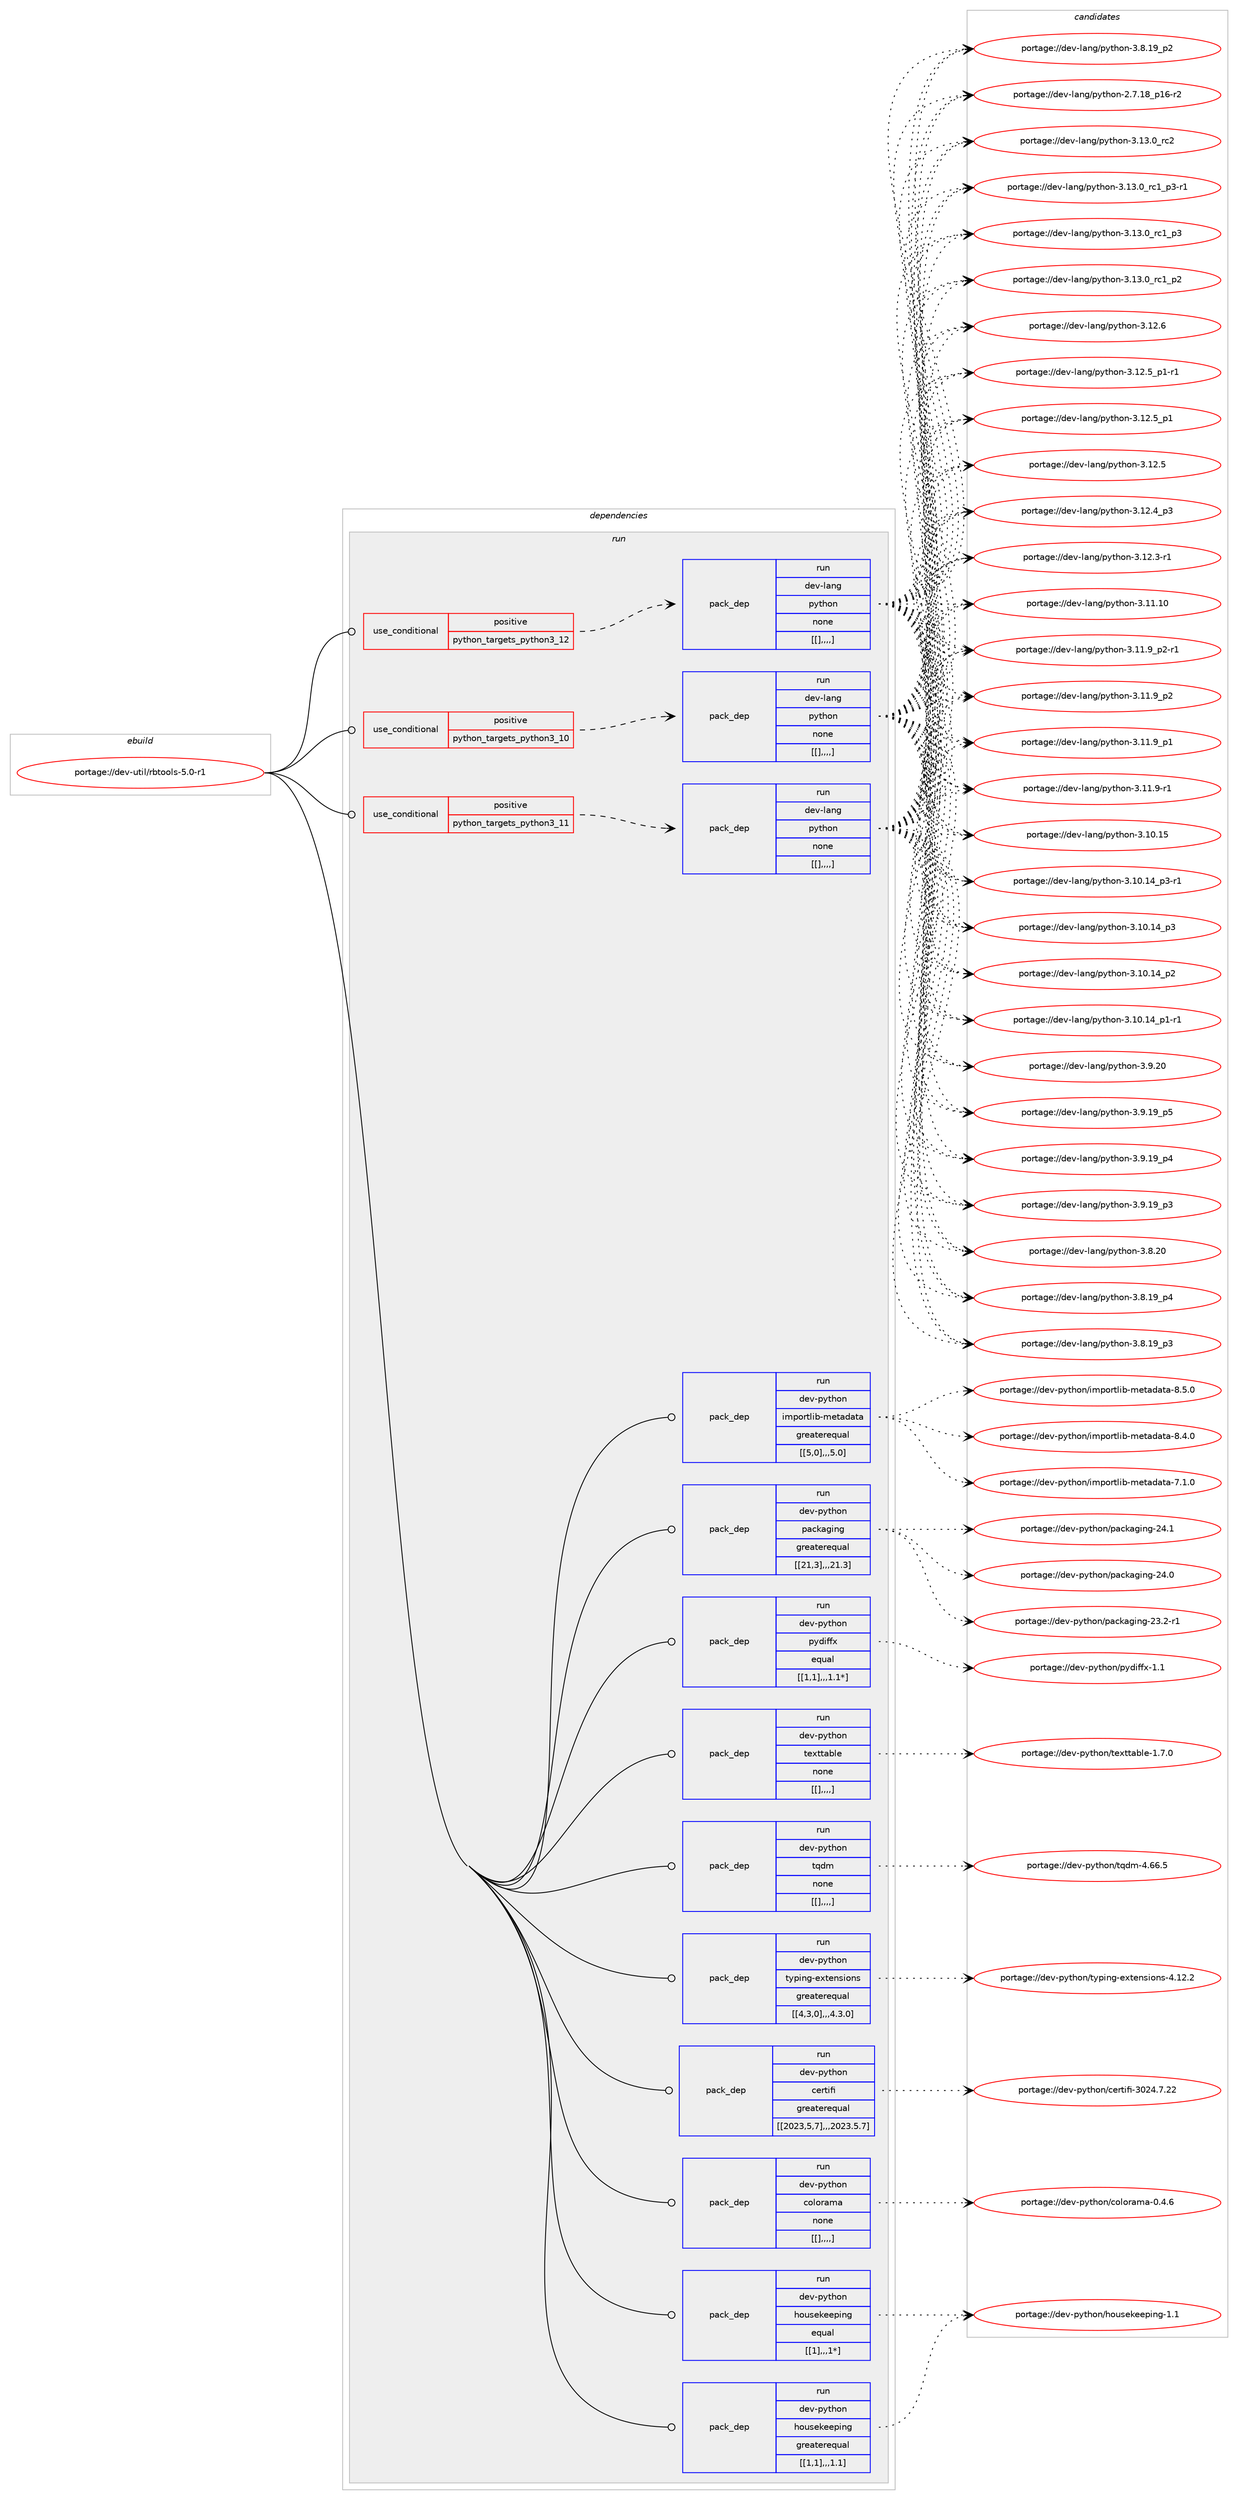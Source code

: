digraph prolog {

# *************
# Graph options
# *************

newrank=true;
concentrate=true;
compound=true;
graph [rankdir=LR,fontname=Helvetica,fontsize=10,ranksep=1.5];#, ranksep=2.5, nodesep=0.2];
edge  [arrowhead=vee];
node  [fontname=Helvetica,fontsize=10];

# **********
# The ebuild
# **********

subgraph cluster_leftcol {
color=gray;
label=<<i>ebuild</i>>;
id [label="portage://dev-util/rbtools-5.0-r1", color=red, width=4, href="../dev-util/rbtools-5.0-r1.svg"];
}

# ****************
# The dependencies
# ****************

subgraph cluster_midcol {
color=gray;
label=<<i>dependencies</i>>;
subgraph cluster_compile {
fillcolor="#eeeeee";
style=filled;
label=<<i>compile</i>>;
}
subgraph cluster_compileandrun {
fillcolor="#eeeeee";
style=filled;
label=<<i>compile and run</i>>;
}
subgraph cluster_run {
fillcolor="#eeeeee";
style=filled;
label=<<i>run</i>>;
subgraph cond63398 {
dependency222845 [label=<<TABLE BORDER="0" CELLBORDER="1" CELLSPACING="0" CELLPADDING="4"><TR><TD ROWSPAN="3" CELLPADDING="10">use_conditional</TD></TR><TR><TD>positive</TD></TR><TR><TD>python_targets_python3_10</TD></TR></TABLE>>, shape=none, color=red];
subgraph pack158014 {
dependency222846 [label=<<TABLE BORDER="0" CELLBORDER="1" CELLSPACING="0" CELLPADDING="4" WIDTH="220"><TR><TD ROWSPAN="6" CELLPADDING="30">pack_dep</TD></TR><TR><TD WIDTH="110">run</TD></TR><TR><TD>dev-lang</TD></TR><TR><TD>python</TD></TR><TR><TD>none</TD></TR><TR><TD>[[],,,,]</TD></TR></TABLE>>, shape=none, color=blue];
}
dependency222845:e -> dependency222846:w [weight=20,style="dashed",arrowhead="vee"];
}
id:e -> dependency222845:w [weight=20,style="solid",arrowhead="odot"];
subgraph cond63399 {
dependency222847 [label=<<TABLE BORDER="0" CELLBORDER="1" CELLSPACING="0" CELLPADDING="4"><TR><TD ROWSPAN="3" CELLPADDING="10">use_conditional</TD></TR><TR><TD>positive</TD></TR><TR><TD>python_targets_python3_11</TD></TR></TABLE>>, shape=none, color=red];
subgraph pack158015 {
dependency222848 [label=<<TABLE BORDER="0" CELLBORDER="1" CELLSPACING="0" CELLPADDING="4" WIDTH="220"><TR><TD ROWSPAN="6" CELLPADDING="30">pack_dep</TD></TR><TR><TD WIDTH="110">run</TD></TR><TR><TD>dev-lang</TD></TR><TR><TD>python</TD></TR><TR><TD>none</TD></TR><TR><TD>[[],,,,]</TD></TR></TABLE>>, shape=none, color=blue];
}
dependency222847:e -> dependency222848:w [weight=20,style="dashed",arrowhead="vee"];
}
id:e -> dependency222847:w [weight=20,style="solid",arrowhead="odot"];
subgraph cond63400 {
dependency222849 [label=<<TABLE BORDER="0" CELLBORDER="1" CELLSPACING="0" CELLPADDING="4"><TR><TD ROWSPAN="3" CELLPADDING="10">use_conditional</TD></TR><TR><TD>positive</TD></TR><TR><TD>python_targets_python3_12</TD></TR></TABLE>>, shape=none, color=red];
subgraph pack158016 {
dependency222850 [label=<<TABLE BORDER="0" CELLBORDER="1" CELLSPACING="0" CELLPADDING="4" WIDTH="220"><TR><TD ROWSPAN="6" CELLPADDING="30">pack_dep</TD></TR><TR><TD WIDTH="110">run</TD></TR><TR><TD>dev-lang</TD></TR><TR><TD>python</TD></TR><TR><TD>none</TD></TR><TR><TD>[[],,,,]</TD></TR></TABLE>>, shape=none, color=blue];
}
dependency222849:e -> dependency222850:w [weight=20,style="dashed",arrowhead="vee"];
}
id:e -> dependency222849:w [weight=20,style="solid",arrowhead="odot"];
subgraph pack158017 {
dependency222851 [label=<<TABLE BORDER="0" CELLBORDER="1" CELLSPACING="0" CELLPADDING="4" WIDTH="220"><TR><TD ROWSPAN="6" CELLPADDING="30">pack_dep</TD></TR><TR><TD WIDTH="110">run</TD></TR><TR><TD>dev-python</TD></TR><TR><TD>certifi</TD></TR><TR><TD>greaterequal</TD></TR><TR><TD>[[2023,5,7],,,2023.5.7]</TD></TR></TABLE>>, shape=none, color=blue];
}
id:e -> dependency222851:w [weight=20,style="solid",arrowhead="odot"];
subgraph pack158018 {
dependency222852 [label=<<TABLE BORDER="0" CELLBORDER="1" CELLSPACING="0" CELLPADDING="4" WIDTH="220"><TR><TD ROWSPAN="6" CELLPADDING="30">pack_dep</TD></TR><TR><TD WIDTH="110">run</TD></TR><TR><TD>dev-python</TD></TR><TR><TD>colorama</TD></TR><TR><TD>none</TD></TR><TR><TD>[[],,,,]</TD></TR></TABLE>>, shape=none, color=blue];
}
id:e -> dependency222852:w [weight=20,style="solid",arrowhead="odot"];
subgraph pack158019 {
dependency222853 [label=<<TABLE BORDER="0" CELLBORDER="1" CELLSPACING="0" CELLPADDING="4" WIDTH="220"><TR><TD ROWSPAN="6" CELLPADDING="30">pack_dep</TD></TR><TR><TD WIDTH="110">run</TD></TR><TR><TD>dev-python</TD></TR><TR><TD>housekeeping</TD></TR><TR><TD>equal</TD></TR><TR><TD>[[1],,,1*]</TD></TR></TABLE>>, shape=none, color=blue];
}
id:e -> dependency222853:w [weight=20,style="solid",arrowhead="odot"];
subgraph pack158020 {
dependency222854 [label=<<TABLE BORDER="0" CELLBORDER="1" CELLSPACING="0" CELLPADDING="4" WIDTH="220"><TR><TD ROWSPAN="6" CELLPADDING="30">pack_dep</TD></TR><TR><TD WIDTH="110">run</TD></TR><TR><TD>dev-python</TD></TR><TR><TD>housekeeping</TD></TR><TR><TD>greaterequal</TD></TR><TR><TD>[[1,1],,,1.1]</TD></TR></TABLE>>, shape=none, color=blue];
}
id:e -> dependency222854:w [weight=20,style="solid",arrowhead="odot"];
subgraph pack158021 {
dependency222855 [label=<<TABLE BORDER="0" CELLBORDER="1" CELLSPACING="0" CELLPADDING="4" WIDTH="220"><TR><TD ROWSPAN="6" CELLPADDING="30">pack_dep</TD></TR><TR><TD WIDTH="110">run</TD></TR><TR><TD>dev-python</TD></TR><TR><TD>importlib-metadata</TD></TR><TR><TD>greaterequal</TD></TR><TR><TD>[[5,0],,,5.0]</TD></TR></TABLE>>, shape=none, color=blue];
}
id:e -> dependency222855:w [weight=20,style="solid",arrowhead="odot"];
subgraph pack158022 {
dependency222856 [label=<<TABLE BORDER="0" CELLBORDER="1" CELLSPACING="0" CELLPADDING="4" WIDTH="220"><TR><TD ROWSPAN="6" CELLPADDING="30">pack_dep</TD></TR><TR><TD WIDTH="110">run</TD></TR><TR><TD>dev-python</TD></TR><TR><TD>packaging</TD></TR><TR><TD>greaterequal</TD></TR><TR><TD>[[21,3],,,21.3]</TD></TR></TABLE>>, shape=none, color=blue];
}
id:e -> dependency222856:w [weight=20,style="solid",arrowhead="odot"];
subgraph pack158023 {
dependency222857 [label=<<TABLE BORDER="0" CELLBORDER="1" CELLSPACING="0" CELLPADDING="4" WIDTH="220"><TR><TD ROWSPAN="6" CELLPADDING="30">pack_dep</TD></TR><TR><TD WIDTH="110">run</TD></TR><TR><TD>dev-python</TD></TR><TR><TD>pydiffx</TD></TR><TR><TD>equal</TD></TR><TR><TD>[[1,1],,,1.1*]</TD></TR></TABLE>>, shape=none, color=blue];
}
id:e -> dependency222857:w [weight=20,style="solid",arrowhead="odot"];
subgraph pack158024 {
dependency222858 [label=<<TABLE BORDER="0" CELLBORDER="1" CELLSPACING="0" CELLPADDING="4" WIDTH="220"><TR><TD ROWSPAN="6" CELLPADDING="30">pack_dep</TD></TR><TR><TD WIDTH="110">run</TD></TR><TR><TD>dev-python</TD></TR><TR><TD>texttable</TD></TR><TR><TD>none</TD></TR><TR><TD>[[],,,,]</TD></TR></TABLE>>, shape=none, color=blue];
}
id:e -> dependency222858:w [weight=20,style="solid",arrowhead="odot"];
subgraph pack158025 {
dependency222859 [label=<<TABLE BORDER="0" CELLBORDER="1" CELLSPACING="0" CELLPADDING="4" WIDTH="220"><TR><TD ROWSPAN="6" CELLPADDING="30">pack_dep</TD></TR><TR><TD WIDTH="110">run</TD></TR><TR><TD>dev-python</TD></TR><TR><TD>tqdm</TD></TR><TR><TD>none</TD></TR><TR><TD>[[],,,,]</TD></TR></TABLE>>, shape=none, color=blue];
}
id:e -> dependency222859:w [weight=20,style="solid",arrowhead="odot"];
subgraph pack158026 {
dependency222860 [label=<<TABLE BORDER="0" CELLBORDER="1" CELLSPACING="0" CELLPADDING="4" WIDTH="220"><TR><TD ROWSPAN="6" CELLPADDING="30">pack_dep</TD></TR><TR><TD WIDTH="110">run</TD></TR><TR><TD>dev-python</TD></TR><TR><TD>typing-extensions</TD></TR><TR><TD>greaterequal</TD></TR><TR><TD>[[4,3,0],,,4.3.0]</TD></TR></TABLE>>, shape=none, color=blue];
}
id:e -> dependency222860:w [weight=20,style="solid",arrowhead="odot"];
}
}

# **************
# The candidates
# **************

subgraph cluster_choices {
rank=same;
color=gray;
label=<<i>candidates</i>>;

subgraph choice158014 {
color=black;
nodesep=1;
choice10010111845108971101034711212111610411111045514649514648951149950 [label="portage://dev-lang/python-3.13.0_rc2", color=red, width=4,href="../dev-lang/python-3.13.0_rc2.svg"];
choice1001011184510897110103471121211161041111104551464951464895114994995112514511449 [label="portage://dev-lang/python-3.13.0_rc1_p3-r1", color=red, width=4,href="../dev-lang/python-3.13.0_rc1_p3-r1.svg"];
choice100101118451089711010347112121116104111110455146495146489511499499511251 [label="portage://dev-lang/python-3.13.0_rc1_p3", color=red, width=4,href="../dev-lang/python-3.13.0_rc1_p3.svg"];
choice100101118451089711010347112121116104111110455146495146489511499499511250 [label="portage://dev-lang/python-3.13.0_rc1_p2", color=red, width=4,href="../dev-lang/python-3.13.0_rc1_p2.svg"];
choice10010111845108971101034711212111610411111045514649504654 [label="portage://dev-lang/python-3.12.6", color=red, width=4,href="../dev-lang/python-3.12.6.svg"];
choice1001011184510897110103471121211161041111104551464950465395112494511449 [label="portage://dev-lang/python-3.12.5_p1-r1", color=red, width=4,href="../dev-lang/python-3.12.5_p1-r1.svg"];
choice100101118451089711010347112121116104111110455146495046539511249 [label="portage://dev-lang/python-3.12.5_p1", color=red, width=4,href="../dev-lang/python-3.12.5_p1.svg"];
choice10010111845108971101034711212111610411111045514649504653 [label="portage://dev-lang/python-3.12.5", color=red, width=4,href="../dev-lang/python-3.12.5.svg"];
choice100101118451089711010347112121116104111110455146495046529511251 [label="portage://dev-lang/python-3.12.4_p3", color=red, width=4,href="../dev-lang/python-3.12.4_p3.svg"];
choice100101118451089711010347112121116104111110455146495046514511449 [label="portage://dev-lang/python-3.12.3-r1", color=red, width=4,href="../dev-lang/python-3.12.3-r1.svg"];
choice1001011184510897110103471121211161041111104551464949464948 [label="portage://dev-lang/python-3.11.10", color=red, width=4,href="../dev-lang/python-3.11.10.svg"];
choice1001011184510897110103471121211161041111104551464949465795112504511449 [label="portage://dev-lang/python-3.11.9_p2-r1", color=red, width=4,href="../dev-lang/python-3.11.9_p2-r1.svg"];
choice100101118451089711010347112121116104111110455146494946579511250 [label="portage://dev-lang/python-3.11.9_p2", color=red, width=4,href="../dev-lang/python-3.11.9_p2.svg"];
choice100101118451089711010347112121116104111110455146494946579511249 [label="portage://dev-lang/python-3.11.9_p1", color=red, width=4,href="../dev-lang/python-3.11.9_p1.svg"];
choice100101118451089711010347112121116104111110455146494946574511449 [label="portage://dev-lang/python-3.11.9-r1", color=red, width=4,href="../dev-lang/python-3.11.9-r1.svg"];
choice1001011184510897110103471121211161041111104551464948464953 [label="portage://dev-lang/python-3.10.15", color=red, width=4,href="../dev-lang/python-3.10.15.svg"];
choice100101118451089711010347112121116104111110455146494846495295112514511449 [label="portage://dev-lang/python-3.10.14_p3-r1", color=red, width=4,href="../dev-lang/python-3.10.14_p3-r1.svg"];
choice10010111845108971101034711212111610411111045514649484649529511251 [label="portage://dev-lang/python-3.10.14_p3", color=red, width=4,href="../dev-lang/python-3.10.14_p3.svg"];
choice10010111845108971101034711212111610411111045514649484649529511250 [label="portage://dev-lang/python-3.10.14_p2", color=red, width=4,href="../dev-lang/python-3.10.14_p2.svg"];
choice100101118451089711010347112121116104111110455146494846495295112494511449 [label="portage://dev-lang/python-3.10.14_p1-r1", color=red, width=4,href="../dev-lang/python-3.10.14_p1-r1.svg"];
choice10010111845108971101034711212111610411111045514657465048 [label="portage://dev-lang/python-3.9.20", color=red, width=4,href="../dev-lang/python-3.9.20.svg"];
choice100101118451089711010347112121116104111110455146574649579511253 [label="portage://dev-lang/python-3.9.19_p5", color=red, width=4,href="../dev-lang/python-3.9.19_p5.svg"];
choice100101118451089711010347112121116104111110455146574649579511252 [label="portage://dev-lang/python-3.9.19_p4", color=red, width=4,href="../dev-lang/python-3.9.19_p4.svg"];
choice100101118451089711010347112121116104111110455146574649579511251 [label="portage://dev-lang/python-3.9.19_p3", color=red, width=4,href="../dev-lang/python-3.9.19_p3.svg"];
choice10010111845108971101034711212111610411111045514656465048 [label="portage://dev-lang/python-3.8.20", color=red, width=4,href="../dev-lang/python-3.8.20.svg"];
choice100101118451089711010347112121116104111110455146564649579511252 [label="portage://dev-lang/python-3.8.19_p4", color=red, width=4,href="../dev-lang/python-3.8.19_p4.svg"];
choice100101118451089711010347112121116104111110455146564649579511251 [label="portage://dev-lang/python-3.8.19_p3", color=red, width=4,href="../dev-lang/python-3.8.19_p3.svg"];
choice100101118451089711010347112121116104111110455146564649579511250 [label="portage://dev-lang/python-3.8.19_p2", color=red, width=4,href="../dev-lang/python-3.8.19_p2.svg"];
choice100101118451089711010347112121116104111110455046554649569511249544511450 [label="portage://dev-lang/python-2.7.18_p16-r2", color=red, width=4,href="../dev-lang/python-2.7.18_p16-r2.svg"];
dependency222846:e -> choice10010111845108971101034711212111610411111045514649514648951149950:w [style=dotted,weight="100"];
dependency222846:e -> choice1001011184510897110103471121211161041111104551464951464895114994995112514511449:w [style=dotted,weight="100"];
dependency222846:e -> choice100101118451089711010347112121116104111110455146495146489511499499511251:w [style=dotted,weight="100"];
dependency222846:e -> choice100101118451089711010347112121116104111110455146495146489511499499511250:w [style=dotted,weight="100"];
dependency222846:e -> choice10010111845108971101034711212111610411111045514649504654:w [style=dotted,weight="100"];
dependency222846:e -> choice1001011184510897110103471121211161041111104551464950465395112494511449:w [style=dotted,weight="100"];
dependency222846:e -> choice100101118451089711010347112121116104111110455146495046539511249:w [style=dotted,weight="100"];
dependency222846:e -> choice10010111845108971101034711212111610411111045514649504653:w [style=dotted,weight="100"];
dependency222846:e -> choice100101118451089711010347112121116104111110455146495046529511251:w [style=dotted,weight="100"];
dependency222846:e -> choice100101118451089711010347112121116104111110455146495046514511449:w [style=dotted,weight="100"];
dependency222846:e -> choice1001011184510897110103471121211161041111104551464949464948:w [style=dotted,weight="100"];
dependency222846:e -> choice1001011184510897110103471121211161041111104551464949465795112504511449:w [style=dotted,weight="100"];
dependency222846:e -> choice100101118451089711010347112121116104111110455146494946579511250:w [style=dotted,weight="100"];
dependency222846:e -> choice100101118451089711010347112121116104111110455146494946579511249:w [style=dotted,weight="100"];
dependency222846:e -> choice100101118451089711010347112121116104111110455146494946574511449:w [style=dotted,weight="100"];
dependency222846:e -> choice1001011184510897110103471121211161041111104551464948464953:w [style=dotted,weight="100"];
dependency222846:e -> choice100101118451089711010347112121116104111110455146494846495295112514511449:w [style=dotted,weight="100"];
dependency222846:e -> choice10010111845108971101034711212111610411111045514649484649529511251:w [style=dotted,weight="100"];
dependency222846:e -> choice10010111845108971101034711212111610411111045514649484649529511250:w [style=dotted,weight="100"];
dependency222846:e -> choice100101118451089711010347112121116104111110455146494846495295112494511449:w [style=dotted,weight="100"];
dependency222846:e -> choice10010111845108971101034711212111610411111045514657465048:w [style=dotted,weight="100"];
dependency222846:e -> choice100101118451089711010347112121116104111110455146574649579511253:w [style=dotted,weight="100"];
dependency222846:e -> choice100101118451089711010347112121116104111110455146574649579511252:w [style=dotted,weight="100"];
dependency222846:e -> choice100101118451089711010347112121116104111110455146574649579511251:w [style=dotted,weight="100"];
dependency222846:e -> choice10010111845108971101034711212111610411111045514656465048:w [style=dotted,weight="100"];
dependency222846:e -> choice100101118451089711010347112121116104111110455146564649579511252:w [style=dotted,weight="100"];
dependency222846:e -> choice100101118451089711010347112121116104111110455146564649579511251:w [style=dotted,weight="100"];
dependency222846:e -> choice100101118451089711010347112121116104111110455146564649579511250:w [style=dotted,weight="100"];
dependency222846:e -> choice100101118451089711010347112121116104111110455046554649569511249544511450:w [style=dotted,weight="100"];
}
subgraph choice158015 {
color=black;
nodesep=1;
choice10010111845108971101034711212111610411111045514649514648951149950 [label="portage://dev-lang/python-3.13.0_rc2", color=red, width=4,href="../dev-lang/python-3.13.0_rc2.svg"];
choice1001011184510897110103471121211161041111104551464951464895114994995112514511449 [label="portage://dev-lang/python-3.13.0_rc1_p3-r1", color=red, width=4,href="../dev-lang/python-3.13.0_rc1_p3-r1.svg"];
choice100101118451089711010347112121116104111110455146495146489511499499511251 [label="portage://dev-lang/python-3.13.0_rc1_p3", color=red, width=4,href="../dev-lang/python-3.13.0_rc1_p3.svg"];
choice100101118451089711010347112121116104111110455146495146489511499499511250 [label="portage://dev-lang/python-3.13.0_rc1_p2", color=red, width=4,href="../dev-lang/python-3.13.0_rc1_p2.svg"];
choice10010111845108971101034711212111610411111045514649504654 [label="portage://dev-lang/python-3.12.6", color=red, width=4,href="../dev-lang/python-3.12.6.svg"];
choice1001011184510897110103471121211161041111104551464950465395112494511449 [label="portage://dev-lang/python-3.12.5_p1-r1", color=red, width=4,href="../dev-lang/python-3.12.5_p1-r1.svg"];
choice100101118451089711010347112121116104111110455146495046539511249 [label="portage://dev-lang/python-3.12.5_p1", color=red, width=4,href="../dev-lang/python-3.12.5_p1.svg"];
choice10010111845108971101034711212111610411111045514649504653 [label="portage://dev-lang/python-3.12.5", color=red, width=4,href="../dev-lang/python-3.12.5.svg"];
choice100101118451089711010347112121116104111110455146495046529511251 [label="portage://dev-lang/python-3.12.4_p3", color=red, width=4,href="../dev-lang/python-3.12.4_p3.svg"];
choice100101118451089711010347112121116104111110455146495046514511449 [label="portage://dev-lang/python-3.12.3-r1", color=red, width=4,href="../dev-lang/python-3.12.3-r1.svg"];
choice1001011184510897110103471121211161041111104551464949464948 [label="portage://dev-lang/python-3.11.10", color=red, width=4,href="../dev-lang/python-3.11.10.svg"];
choice1001011184510897110103471121211161041111104551464949465795112504511449 [label="portage://dev-lang/python-3.11.9_p2-r1", color=red, width=4,href="../dev-lang/python-3.11.9_p2-r1.svg"];
choice100101118451089711010347112121116104111110455146494946579511250 [label="portage://dev-lang/python-3.11.9_p2", color=red, width=4,href="../dev-lang/python-3.11.9_p2.svg"];
choice100101118451089711010347112121116104111110455146494946579511249 [label="portage://dev-lang/python-3.11.9_p1", color=red, width=4,href="../dev-lang/python-3.11.9_p1.svg"];
choice100101118451089711010347112121116104111110455146494946574511449 [label="portage://dev-lang/python-3.11.9-r1", color=red, width=4,href="../dev-lang/python-3.11.9-r1.svg"];
choice1001011184510897110103471121211161041111104551464948464953 [label="portage://dev-lang/python-3.10.15", color=red, width=4,href="../dev-lang/python-3.10.15.svg"];
choice100101118451089711010347112121116104111110455146494846495295112514511449 [label="portage://dev-lang/python-3.10.14_p3-r1", color=red, width=4,href="../dev-lang/python-3.10.14_p3-r1.svg"];
choice10010111845108971101034711212111610411111045514649484649529511251 [label="portage://dev-lang/python-3.10.14_p3", color=red, width=4,href="../dev-lang/python-3.10.14_p3.svg"];
choice10010111845108971101034711212111610411111045514649484649529511250 [label="portage://dev-lang/python-3.10.14_p2", color=red, width=4,href="../dev-lang/python-3.10.14_p2.svg"];
choice100101118451089711010347112121116104111110455146494846495295112494511449 [label="portage://dev-lang/python-3.10.14_p1-r1", color=red, width=4,href="../dev-lang/python-3.10.14_p1-r1.svg"];
choice10010111845108971101034711212111610411111045514657465048 [label="portage://dev-lang/python-3.9.20", color=red, width=4,href="../dev-lang/python-3.9.20.svg"];
choice100101118451089711010347112121116104111110455146574649579511253 [label="portage://dev-lang/python-3.9.19_p5", color=red, width=4,href="../dev-lang/python-3.9.19_p5.svg"];
choice100101118451089711010347112121116104111110455146574649579511252 [label="portage://dev-lang/python-3.9.19_p4", color=red, width=4,href="../dev-lang/python-3.9.19_p4.svg"];
choice100101118451089711010347112121116104111110455146574649579511251 [label="portage://dev-lang/python-3.9.19_p3", color=red, width=4,href="../dev-lang/python-3.9.19_p3.svg"];
choice10010111845108971101034711212111610411111045514656465048 [label="portage://dev-lang/python-3.8.20", color=red, width=4,href="../dev-lang/python-3.8.20.svg"];
choice100101118451089711010347112121116104111110455146564649579511252 [label="portage://dev-lang/python-3.8.19_p4", color=red, width=4,href="../dev-lang/python-3.8.19_p4.svg"];
choice100101118451089711010347112121116104111110455146564649579511251 [label="portage://dev-lang/python-3.8.19_p3", color=red, width=4,href="../dev-lang/python-3.8.19_p3.svg"];
choice100101118451089711010347112121116104111110455146564649579511250 [label="portage://dev-lang/python-3.8.19_p2", color=red, width=4,href="../dev-lang/python-3.8.19_p2.svg"];
choice100101118451089711010347112121116104111110455046554649569511249544511450 [label="portage://dev-lang/python-2.7.18_p16-r2", color=red, width=4,href="../dev-lang/python-2.7.18_p16-r2.svg"];
dependency222848:e -> choice10010111845108971101034711212111610411111045514649514648951149950:w [style=dotted,weight="100"];
dependency222848:e -> choice1001011184510897110103471121211161041111104551464951464895114994995112514511449:w [style=dotted,weight="100"];
dependency222848:e -> choice100101118451089711010347112121116104111110455146495146489511499499511251:w [style=dotted,weight="100"];
dependency222848:e -> choice100101118451089711010347112121116104111110455146495146489511499499511250:w [style=dotted,weight="100"];
dependency222848:e -> choice10010111845108971101034711212111610411111045514649504654:w [style=dotted,weight="100"];
dependency222848:e -> choice1001011184510897110103471121211161041111104551464950465395112494511449:w [style=dotted,weight="100"];
dependency222848:e -> choice100101118451089711010347112121116104111110455146495046539511249:w [style=dotted,weight="100"];
dependency222848:e -> choice10010111845108971101034711212111610411111045514649504653:w [style=dotted,weight="100"];
dependency222848:e -> choice100101118451089711010347112121116104111110455146495046529511251:w [style=dotted,weight="100"];
dependency222848:e -> choice100101118451089711010347112121116104111110455146495046514511449:w [style=dotted,weight="100"];
dependency222848:e -> choice1001011184510897110103471121211161041111104551464949464948:w [style=dotted,weight="100"];
dependency222848:e -> choice1001011184510897110103471121211161041111104551464949465795112504511449:w [style=dotted,weight="100"];
dependency222848:e -> choice100101118451089711010347112121116104111110455146494946579511250:w [style=dotted,weight="100"];
dependency222848:e -> choice100101118451089711010347112121116104111110455146494946579511249:w [style=dotted,weight="100"];
dependency222848:e -> choice100101118451089711010347112121116104111110455146494946574511449:w [style=dotted,weight="100"];
dependency222848:e -> choice1001011184510897110103471121211161041111104551464948464953:w [style=dotted,weight="100"];
dependency222848:e -> choice100101118451089711010347112121116104111110455146494846495295112514511449:w [style=dotted,weight="100"];
dependency222848:e -> choice10010111845108971101034711212111610411111045514649484649529511251:w [style=dotted,weight="100"];
dependency222848:e -> choice10010111845108971101034711212111610411111045514649484649529511250:w [style=dotted,weight="100"];
dependency222848:e -> choice100101118451089711010347112121116104111110455146494846495295112494511449:w [style=dotted,weight="100"];
dependency222848:e -> choice10010111845108971101034711212111610411111045514657465048:w [style=dotted,weight="100"];
dependency222848:e -> choice100101118451089711010347112121116104111110455146574649579511253:w [style=dotted,weight="100"];
dependency222848:e -> choice100101118451089711010347112121116104111110455146574649579511252:w [style=dotted,weight="100"];
dependency222848:e -> choice100101118451089711010347112121116104111110455146574649579511251:w [style=dotted,weight="100"];
dependency222848:e -> choice10010111845108971101034711212111610411111045514656465048:w [style=dotted,weight="100"];
dependency222848:e -> choice100101118451089711010347112121116104111110455146564649579511252:w [style=dotted,weight="100"];
dependency222848:e -> choice100101118451089711010347112121116104111110455146564649579511251:w [style=dotted,weight="100"];
dependency222848:e -> choice100101118451089711010347112121116104111110455146564649579511250:w [style=dotted,weight="100"];
dependency222848:e -> choice100101118451089711010347112121116104111110455046554649569511249544511450:w [style=dotted,weight="100"];
}
subgraph choice158016 {
color=black;
nodesep=1;
choice10010111845108971101034711212111610411111045514649514648951149950 [label="portage://dev-lang/python-3.13.0_rc2", color=red, width=4,href="../dev-lang/python-3.13.0_rc2.svg"];
choice1001011184510897110103471121211161041111104551464951464895114994995112514511449 [label="portage://dev-lang/python-3.13.0_rc1_p3-r1", color=red, width=4,href="../dev-lang/python-3.13.0_rc1_p3-r1.svg"];
choice100101118451089711010347112121116104111110455146495146489511499499511251 [label="portage://dev-lang/python-3.13.0_rc1_p3", color=red, width=4,href="../dev-lang/python-3.13.0_rc1_p3.svg"];
choice100101118451089711010347112121116104111110455146495146489511499499511250 [label="portage://dev-lang/python-3.13.0_rc1_p2", color=red, width=4,href="../dev-lang/python-3.13.0_rc1_p2.svg"];
choice10010111845108971101034711212111610411111045514649504654 [label="portage://dev-lang/python-3.12.6", color=red, width=4,href="../dev-lang/python-3.12.6.svg"];
choice1001011184510897110103471121211161041111104551464950465395112494511449 [label="portage://dev-lang/python-3.12.5_p1-r1", color=red, width=4,href="../dev-lang/python-3.12.5_p1-r1.svg"];
choice100101118451089711010347112121116104111110455146495046539511249 [label="portage://dev-lang/python-3.12.5_p1", color=red, width=4,href="../dev-lang/python-3.12.5_p1.svg"];
choice10010111845108971101034711212111610411111045514649504653 [label="portage://dev-lang/python-3.12.5", color=red, width=4,href="../dev-lang/python-3.12.5.svg"];
choice100101118451089711010347112121116104111110455146495046529511251 [label="portage://dev-lang/python-3.12.4_p3", color=red, width=4,href="../dev-lang/python-3.12.4_p3.svg"];
choice100101118451089711010347112121116104111110455146495046514511449 [label="portage://dev-lang/python-3.12.3-r1", color=red, width=4,href="../dev-lang/python-3.12.3-r1.svg"];
choice1001011184510897110103471121211161041111104551464949464948 [label="portage://dev-lang/python-3.11.10", color=red, width=4,href="../dev-lang/python-3.11.10.svg"];
choice1001011184510897110103471121211161041111104551464949465795112504511449 [label="portage://dev-lang/python-3.11.9_p2-r1", color=red, width=4,href="../dev-lang/python-3.11.9_p2-r1.svg"];
choice100101118451089711010347112121116104111110455146494946579511250 [label="portage://dev-lang/python-3.11.9_p2", color=red, width=4,href="../dev-lang/python-3.11.9_p2.svg"];
choice100101118451089711010347112121116104111110455146494946579511249 [label="portage://dev-lang/python-3.11.9_p1", color=red, width=4,href="../dev-lang/python-3.11.9_p1.svg"];
choice100101118451089711010347112121116104111110455146494946574511449 [label="portage://dev-lang/python-3.11.9-r1", color=red, width=4,href="../dev-lang/python-3.11.9-r1.svg"];
choice1001011184510897110103471121211161041111104551464948464953 [label="portage://dev-lang/python-3.10.15", color=red, width=4,href="../dev-lang/python-3.10.15.svg"];
choice100101118451089711010347112121116104111110455146494846495295112514511449 [label="portage://dev-lang/python-3.10.14_p3-r1", color=red, width=4,href="../dev-lang/python-3.10.14_p3-r1.svg"];
choice10010111845108971101034711212111610411111045514649484649529511251 [label="portage://dev-lang/python-3.10.14_p3", color=red, width=4,href="../dev-lang/python-3.10.14_p3.svg"];
choice10010111845108971101034711212111610411111045514649484649529511250 [label="portage://dev-lang/python-3.10.14_p2", color=red, width=4,href="../dev-lang/python-3.10.14_p2.svg"];
choice100101118451089711010347112121116104111110455146494846495295112494511449 [label="portage://dev-lang/python-3.10.14_p1-r1", color=red, width=4,href="../dev-lang/python-3.10.14_p1-r1.svg"];
choice10010111845108971101034711212111610411111045514657465048 [label="portage://dev-lang/python-3.9.20", color=red, width=4,href="../dev-lang/python-3.9.20.svg"];
choice100101118451089711010347112121116104111110455146574649579511253 [label="portage://dev-lang/python-3.9.19_p5", color=red, width=4,href="../dev-lang/python-3.9.19_p5.svg"];
choice100101118451089711010347112121116104111110455146574649579511252 [label="portage://dev-lang/python-3.9.19_p4", color=red, width=4,href="../dev-lang/python-3.9.19_p4.svg"];
choice100101118451089711010347112121116104111110455146574649579511251 [label="portage://dev-lang/python-3.9.19_p3", color=red, width=4,href="../dev-lang/python-3.9.19_p3.svg"];
choice10010111845108971101034711212111610411111045514656465048 [label="portage://dev-lang/python-3.8.20", color=red, width=4,href="../dev-lang/python-3.8.20.svg"];
choice100101118451089711010347112121116104111110455146564649579511252 [label="portage://dev-lang/python-3.8.19_p4", color=red, width=4,href="../dev-lang/python-3.8.19_p4.svg"];
choice100101118451089711010347112121116104111110455146564649579511251 [label="portage://dev-lang/python-3.8.19_p3", color=red, width=4,href="../dev-lang/python-3.8.19_p3.svg"];
choice100101118451089711010347112121116104111110455146564649579511250 [label="portage://dev-lang/python-3.8.19_p2", color=red, width=4,href="../dev-lang/python-3.8.19_p2.svg"];
choice100101118451089711010347112121116104111110455046554649569511249544511450 [label="portage://dev-lang/python-2.7.18_p16-r2", color=red, width=4,href="../dev-lang/python-2.7.18_p16-r2.svg"];
dependency222850:e -> choice10010111845108971101034711212111610411111045514649514648951149950:w [style=dotted,weight="100"];
dependency222850:e -> choice1001011184510897110103471121211161041111104551464951464895114994995112514511449:w [style=dotted,weight="100"];
dependency222850:e -> choice100101118451089711010347112121116104111110455146495146489511499499511251:w [style=dotted,weight="100"];
dependency222850:e -> choice100101118451089711010347112121116104111110455146495146489511499499511250:w [style=dotted,weight="100"];
dependency222850:e -> choice10010111845108971101034711212111610411111045514649504654:w [style=dotted,weight="100"];
dependency222850:e -> choice1001011184510897110103471121211161041111104551464950465395112494511449:w [style=dotted,weight="100"];
dependency222850:e -> choice100101118451089711010347112121116104111110455146495046539511249:w [style=dotted,weight="100"];
dependency222850:e -> choice10010111845108971101034711212111610411111045514649504653:w [style=dotted,weight="100"];
dependency222850:e -> choice100101118451089711010347112121116104111110455146495046529511251:w [style=dotted,weight="100"];
dependency222850:e -> choice100101118451089711010347112121116104111110455146495046514511449:w [style=dotted,weight="100"];
dependency222850:e -> choice1001011184510897110103471121211161041111104551464949464948:w [style=dotted,weight="100"];
dependency222850:e -> choice1001011184510897110103471121211161041111104551464949465795112504511449:w [style=dotted,weight="100"];
dependency222850:e -> choice100101118451089711010347112121116104111110455146494946579511250:w [style=dotted,weight="100"];
dependency222850:e -> choice100101118451089711010347112121116104111110455146494946579511249:w [style=dotted,weight="100"];
dependency222850:e -> choice100101118451089711010347112121116104111110455146494946574511449:w [style=dotted,weight="100"];
dependency222850:e -> choice1001011184510897110103471121211161041111104551464948464953:w [style=dotted,weight="100"];
dependency222850:e -> choice100101118451089711010347112121116104111110455146494846495295112514511449:w [style=dotted,weight="100"];
dependency222850:e -> choice10010111845108971101034711212111610411111045514649484649529511251:w [style=dotted,weight="100"];
dependency222850:e -> choice10010111845108971101034711212111610411111045514649484649529511250:w [style=dotted,weight="100"];
dependency222850:e -> choice100101118451089711010347112121116104111110455146494846495295112494511449:w [style=dotted,weight="100"];
dependency222850:e -> choice10010111845108971101034711212111610411111045514657465048:w [style=dotted,weight="100"];
dependency222850:e -> choice100101118451089711010347112121116104111110455146574649579511253:w [style=dotted,weight="100"];
dependency222850:e -> choice100101118451089711010347112121116104111110455146574649579511252:w [style=dotted,weight="100"];
dependency222850:e -> choice100101118451089711010347112121116104111110455146574649579511251:w [style=dotted,weight="100"];
dependency222850:e -> choice10010111845108971101034711212111610411111045514656465048:w [style=dotted,weight="100"];
dependency222850:e -> choice100101118451089711010347112121116104111110455146564649579511252:w [style=dotted,weight="100"];
dependency222850:e -> choice100101118451089711010347112121116104111110455146564649579511251:w [style=dotted,weight="100"];
dependency222850:e -> choice100101118451089711010347112121116104111110455146564649579511250:w [style=dotted,weight="100"];
dependency222850:e -> choice100101118451089711010347112121116104111110455046554649569511249544511450:w [style=dotted,weight="100"];
}
subgraph choice158017 {
color=black;
nodesep=1;
choice10010111845112121116104111110479910111411610510210545514850524655465050 [label="portage://dev-python/certifi-3024.7.22", color=red, width=4,href="../dev-python/certifi-3024.7.22.svg"];
dependency222851:e -> choice10010111845112121116104111110479910111411610510210545514850524655465050:w [style=dotted,weight="100"];
}
subgraph choice158018 {
color=black;
nodesep=1;
choice1001011184511212111610411111047991111081111149710997454846524654 [label="portage://dev-python/colorama-0.4.6", color=red, width=4,href="../dev-python/colorama-0.4.6.svg"];
dependency222852:e -> choice1001011184511212111610411111047991111081111149710997454846524654:w [style=dotted,weight="100"];
}
subgraph choice158019 {
color=black;
nodesep=1;
choice100101118451121211161041111104710411111711510110710110111210511010345494649 [label="portage://dev-python/housekeeping-1.1", color=red, width=4,href="../dev-python/housekeeping-1.1.svg"];
dependency222853:e -> choice100101118451121211161041111104710411111711510110710110111210511010345494649:w [style=dotted,weight="100"];
}
subgraph choice158020 {
color=black;
nodesep=1;
choice100101118451121211161041111104710411111711510110710110111210511010345494649 [label="portage://dev-python/housekeeping-1.1", color=red, width=4,href="../dev-python/housekeeping-1.1.svg"];
dependency222854:e -> choice100101118451121211161041111104710411111711510110710110111210511010345494649:w [style=dotted,weight="100"];
}
subgraph choice158021 {
color=black;
nodesep=1;
choice10010111845112121116104111110471051091121111141161081059845109101116971009711697455646534648 [label="portage://dev-python/importlib-metadata-8.5.0", color=red, width=4,href="../dev-python/importlib-metadata-8.5.0.svg"];
choice10010111845112121116104111110471051091121111141161081059845109101116971009711697455646524648 [label="portage://dev-python/importlib-metadata-8.4.0", color=red, width=4,href="../dev-python/importlib-metadata-8.4.0.svg"];
choice10010111845112121116104111110471051091121111141161081059845109101116971009711697455546494648 [label="portage://dev-python/importlib-metadata-7.1.0", color=red, width=4,href="../dev-python/importlib-metadata-7.1.0.svg"];
dependency222855:e -> choice10010111845112121116104111110471051091121111141161081059845109101116971009711697455646534648:w [style=dotted,weight="100"];
dependency222855:e -> choice10010111845112121116104111110471051091121111141161081059845109101116971009711697455646524648:w [style=dotted,weight="100"];
dependency222855:e -> choice10010111845112121116104111110471051091121111141161081059845109101116971009711697455546494648:w [style=dotted,weight="100"];
}
subgraph choice158022 {
color=black;
nodesep=1;
choice10010111845112121116104111110471129799107971031051101034550524649 [label="portage://dev-python/packaging-24.1", color=red, width=4,href="../dev-python/packaging-24.1.svg"];
choice10010111845112121116104111110471129799107971031051101034550524648 [label="portage://dev-python/packaging-24.0", color=red, width=4,href="../dev-python/packaging-24.0.svg"];
choice100101118451121211161041111104711297991079710310511010345505146504511449 [label="portage://dev-python/packaging-23.2-r1", color=red, width=4,href="../dev-python/packaging-23.2-r1.svg"];
dependency222856:e -> choice10010111845112121116104111110471129799107971031051101034550524649:w [style=dotted,weight="100"];
dependency222856:e -> choice10010111845112121116104111110471129799107971031051101034550524648:w [style=dotted,weight="100"];
dependency222856:e -> choice100101118451121211161041111104711297991079710310511010345505146504511449:w [style=dotted,weight="100"];
}
subgraph choice158023 {
color=black;
nodesep=1;
choice100101118451121211161041111104711212110010510210212045494649 [label="portage://dev-python/pydiffx-1.1", color=red, width=4,href="../dev-python/pydiffx-1.1.svg"];
dependency222857:e -> choice100101118451121211161041111104711212110010510210212045494649:w [style=dotted,weight="100"];
}
subgraph choice158024 {
color=black;
nodesep=1;
choice10010111845112121116104111110471161011201161169798108101454946554648 [label="portage://dev-python/texttable-1.7.0", color=red, width=4,href="../dev-python/texttable-1.7.0.svg"];
dependency222858:e -> choice10010111845112121116104111110471161011201161169798108101454946554648:w [style=dotted,weight="100"];
}
subgraph choice158025 {
color=black;
nodesep=1;
choice100101118451121211161041111104711611310010945524654544653 [label="portage://dev-python/tqdm-4.66.5", color=red, width=4,href="../dev-python/tqdm-4.66.5.svg"];
dependency222859:e -> choice100101118451121211161041111104711611310010945524654544653:w [style=dotted,weight="100"];
}
subgraph choice158026 {
color=black;
nodesep=1;
choice10010111845112121116104111110471161211121051101034510112011610111011510511111011545524649504650 [label="portage://dev-python/typing-extensions-4.12.2", color=red, width=4,href="../dev-python/typing-extensions-4.12.2.svg"];
dependency222860:e -> choice10010111845112121116104111110471161211121051101034510112011610111011510511111011545524649504650:w [style=dotted,weight="100"];
}
}

}
